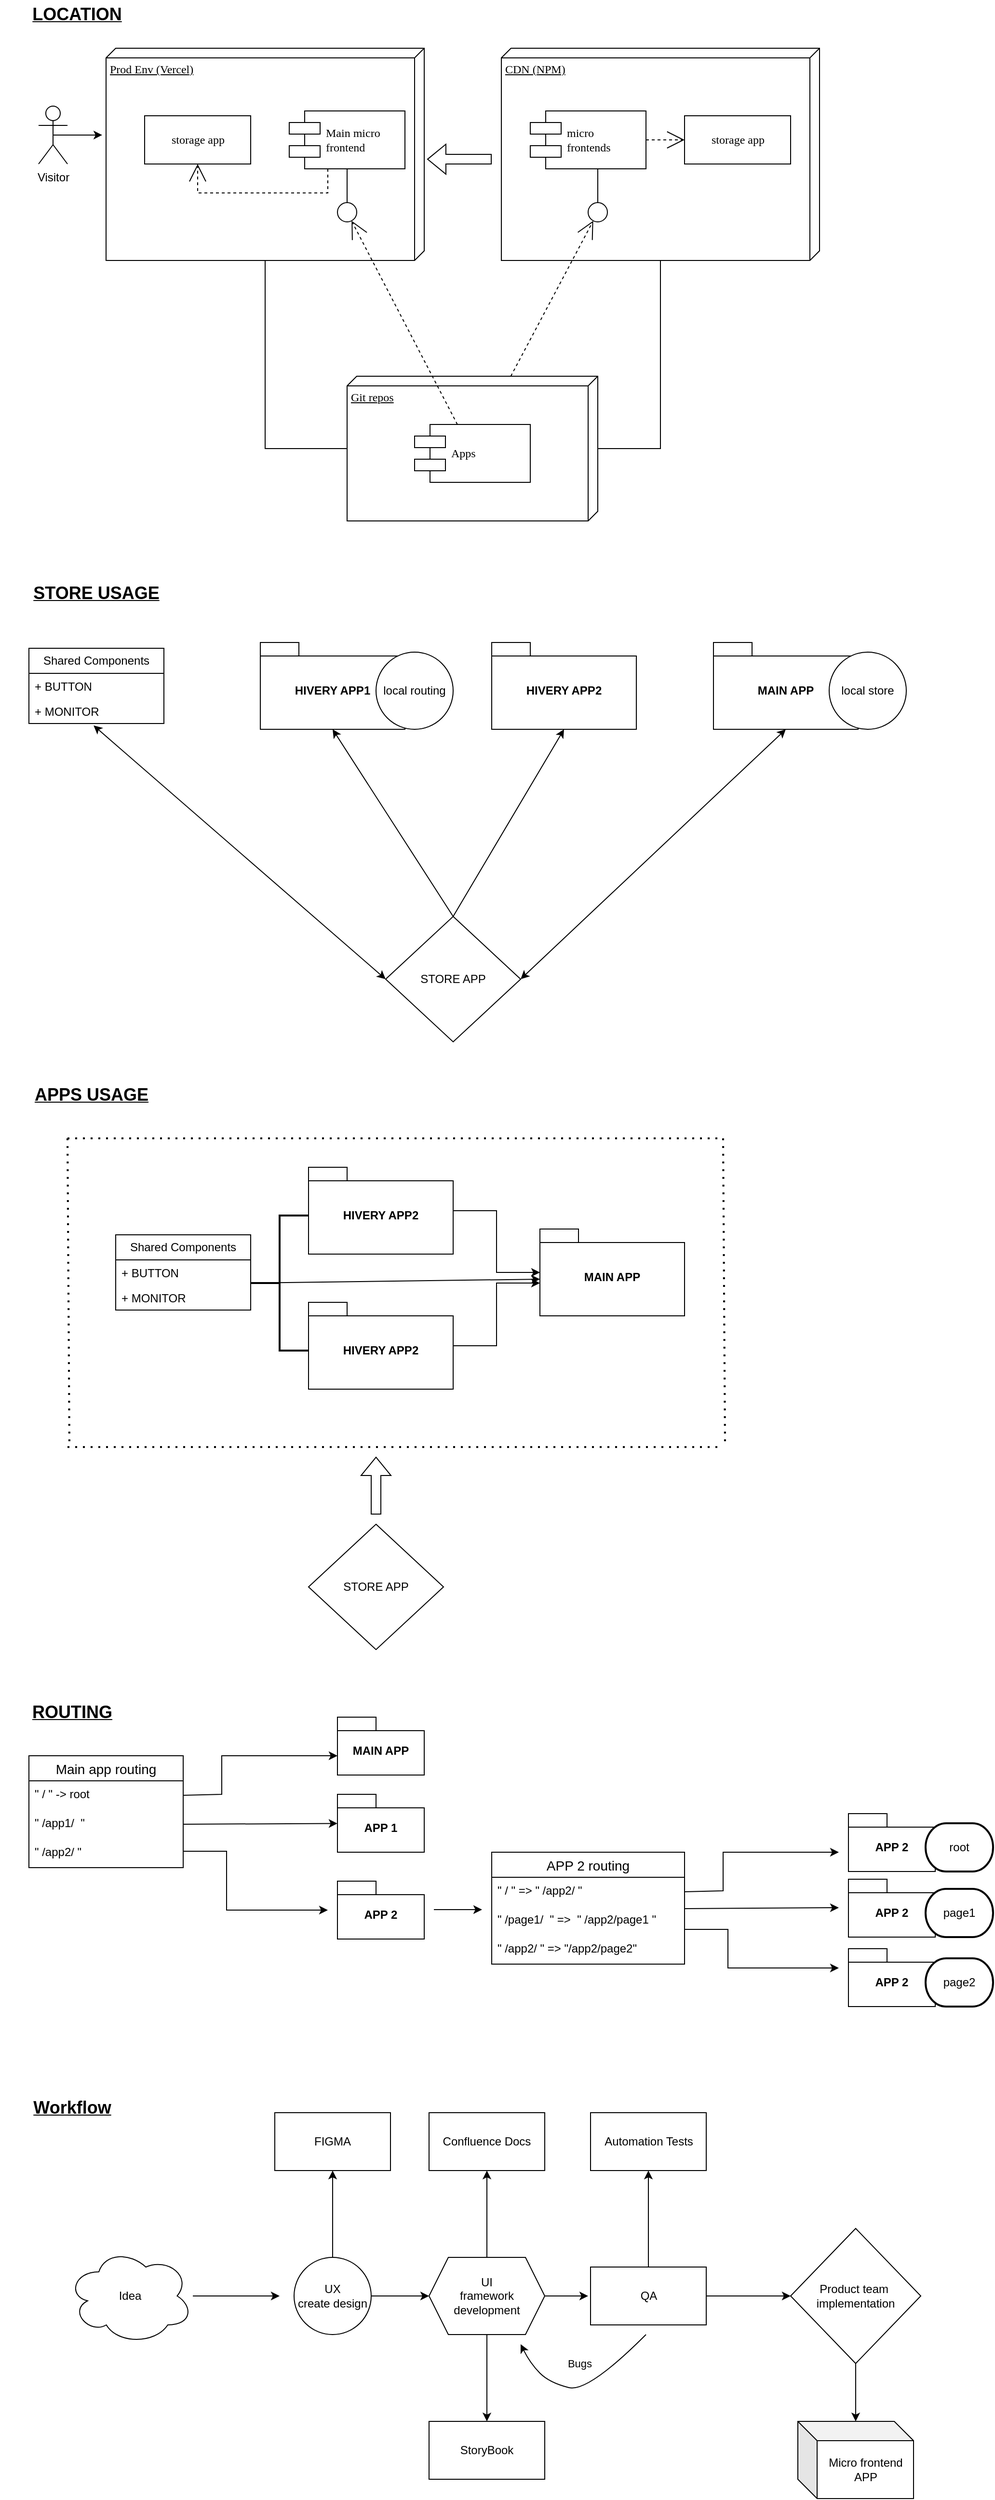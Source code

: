 <mxfile version="22.1.5" type="github">
  <diagram name="Page-1" id="5f0bae14-7c28-e335-631c-24af17079c00">
    <mxGraphModel dx="1892" dy="827" grid="1" gridSize="10" guides="1" tooltips="1" connect="1" arrows="1" fold="1" page="1" pageScale="1" pageWidth="1100" pageHeight="850" background="none" math="0" shadow="0">
      <root>
        <mxCell id="0" />
        <mxCell id="1" parent="0" />
        <mxCell id="39150e848f15840c-1" value="Prod Env (Vercel)" style="verticalAlign=top;align=left;spacingTop=8;spacingLeft=2;spacingRight=12;shape=cube;size=10;direction=south;fontStyle=4;html=1;rounded=0;shadow=0;comic=0;labelBackgroundColor=none;strokeWidth=1;fontFamily=Verdana;fontSize=12" parent="1" vertex="1">
          <mxGeometry x="120" y="70" width="330" height="220" as="geometry" />
        </mxCell>
        <mxCell id="39150e848f15840c-2" value="CDN (NPM)" style="verticalAlign=top;align=left;spacingTop=8;spacingLeft=2;spacingRight=12;shape=cube;size=10;direction=south;fontStyle=4;html=1;rounded=0;shadow=0;comic=0;labelBackgroundColor=none;strokeWidth=1;fontFamily=Verdana;fontSize=12" parent="1" vertex="1">
          <mxGeometry x="530" y="70" width="330" height="220" as="geometry" />
        </mxCell>
        <mxCell id="39150e848f15840c-3" value="Git repos" style="verticalAlign=top;align=left;spacingTop=8;spacingLeft=2;spacingRight=12;shape=cube;size=10;direction=south;fontStyle=4;html=1;rounded=0;shadow=0;comic=0;labelBackgroundColor=none;strokeWidth=1;fontFamily=Verdana;fontSize=12" parent="1" vertex="1">
          <mxGeometry x="370" y="410" width="260" height="150" as="geometry" />
        </mxCell>
        <mxCell id="39150e848f15840c-4" value="storage app" style="html=1;rounded=0;shadow=0;comic=0;labelBackgroundColor=none;strokeWidth=1;fontFamily=Verdana;fontSize=12;align=center;" parent="1" vertex="1">
          <mxGeometry x="160" y="140" width="110" height="50" as="geometry" />
        </mxCell>
        <mxCell id="39150e848f15840c-5" value="Main micro &lt;br&gt;frontend" style="shape=component;align=left;spacingLeft=36;rounded=0;shadow=0;comic=0;labelBackgroundColor=none;strokeWidth=1;fontFamily=Verdana;fontSize=12;html=1;" parent="1" vertex="1">
          <mxGeometry x="310" y="135" width="120" height="60" as="geometry" />
        </mxCell>
        <mxCell id="39150e848f15840c-6" value="" style="ellipse;whiteSpace=wrap;html=1;rounded=0;shadow=0;comic=0;labelBackgroundColor=none;strokeWidth=1;fontFamily=Verdana;fontSize=12;align=center;" parent="1" vertex="1">
          <mxGeometry x="360" y="230" width="20" height="20" as="geometry" />
        </mxCell>
        <mxCell id="39150e848f15840c-7" value="micro &lt;br&gt;frontends" style="shape=component;align=left;spacingLeft=36;rounded=0;shadow=0;comic=0;labelBackgroundColor=none;strokeWidth=1;fontFamily=Verdana;fontSize=12;html=1;" parent="1" vertex="1">
          <mxGeometry x="560" y="135" width="120" height="60" as="geometry" />
        </mxCell>
        <mxCell id="39150e848f15840c-8" value="storage app" style="html=1;rounded=0;shadow=0;comic=0;labelBackgroundColor=none;strokeWidth=1;fontFamily=Verdana;fontSize=12;align=center;" parent="1" vertex="1">
          <mxGeometry x="720" y="140" width="110" height="50" as="geometry" />
        </mxCell>
        <mxCell id="39150e848f15840c-9" value="" style="ellipse;whiteSpace=wrap;html=1;rounded=0;shadow=0;comic=0;labelBackgroundColor=none;strokeWidth=1;fontFamily=Verdana;fontSize=12;align=center;" parent="1" vertex="1">
          <mxGeometry x="620" y="230" width="20" height="20" as="geometry" />
        </mxCell>
        <mxCell id="39150e848f15840c-10" value="Apps" style="shape=component;align=left;spacingLeft=36;rounded=0;shadow=0;comic=0;labelBackgroundColor=none;strokeWidth=1;fontFamily=Verdana;fontSize=12;html=1;" parent="1" vertex="1">
          <mxGeometry x="440" y="460" width="120" height="60" as="geometry" />
        </mxCell>
        <mxCell id="39150e848f15840c-11" style="edgeStyle=none;rounded=0;html=1;dashed=1;labelBackgroundColor=none;startArrow=none;startFill=0;startSize=8;endArrow=open;endFill=0;endSize=16;fontFamily=Verdana;fontSize=12;" parent="1" source="39150e848f15840c-10" target="39150e848f15840c-6" edge="1">
          <mxGeometry relative="1" as="geometry" />
        </mxCell>
        <mxCell id="39150e848f15840c-12" style="edgeStyle=none;rounded=0;html=1;dashed=1;labelBackgroundColor=none;startArrow=none;startFill=0;startSize=8;endArrow=open;endFill=0;endSize=16;fontFamily=Verdana;fontSize=12;" parent="1" source="39150e848f15840c-3" target="39150e848f15840c-9" edge="1">
          <mxGeometry relative="1" as="geometry" />
        </mxCell>
        <mxCell id="39150e848f15840c-13" style="edgeStyle=elbowEdgeStyle;rounded=0;html=1;labelBackgroundColor=none;startArrow=none;startFill=0;startSize=8;endArrow=none;endFill=0;endSize=16;fontFamily=Verdana;fontSize=12;" parent="1" source="39150e848f15840c-9" target="39150e848f15840c-7" edge="1">
          <mxGeometry relative="1" as="geometry" />
        </mxCell>
        <mxCell id="39150e848f15840c-14" style="edgeStyle=elbowEdgeStyle;rounded=0;html=1;labelBackgroundColor=none;startArrow=none;startFill=0;startSize=8;endArrow=none;endFill=0;endSize=16;fontFamily=Verdana;fontSize=12;" parent="1" source="39150e848f15840c-6" target="39150e848f15840c-5" edge="1">
          <mxGeometry relative="1" as="geometry" />
        </mxCell>
        <mxCell id="39150e848f15840c-15" style="edgeStyle=orthogonalEdgeStyle;rounded=0;html=1;labelBackgroundColor=none;startArrow=none;startFill=0;startSize=8;endArrow=open;endFill=0;endSize=16;fontFamily=Verdana;fontSize=12;dashed=1;" parent="1" source="39150e848f15840c-5" target="39150e848f15840c-4" edge="1">
          <mxGeometry relative="1" as="geometry">
            <Array as="points">
              <mxPoint x="350" y="220" />
              <mxPoint x="215" y="220" />
            </Array>
          </mxGeometry>
        </mxCell>
        <mxCell id="39150e848f15840c-16" style="edgeStyle=orthogonalEdgeStyle;rounded=0;html=1;dashed=1;labelBackgroundColor=none;startArrow=none;startFill=0;startSize=8;endArrow=open;endFill=0;endSize=16;fontFamily=Verdana;fontSize=12;" parent="1" source="39150e848f15840c-7" target="39150e848f15840c-8" edge="1">
          <mxGeometry relative="1" as="geometry" />
        </mxCell>
        <mxCell id="39150e848f15840c-17" style="edgeStyle=orthogonalEdgeStyle;rounded=0;html=1;labelBackgroundColor=none;startArrow=none;startFill=0;startSize=8;endArrow=none;endFill=0;endSize=16;fontFamily=Verdana;fontSize=12;" parent="1" source="39150e848f15840c-3" target="39150e848f15840c-2" edge="1">
          <mxGeometry relative="1" as="geometry">
            <Array as="points">
              <mxPoint x="695" y="485" />
            </Array>
          </mxGeometry>
        </mxCell>
        <mxCell id="39150e848f15840c-18" style="edgeStyle=orthogonalEdgeStyle;rounded=0;html=1;labelBackgroundColor=none;startArrow=none;startFill=0;startSize=8;endArrow=none;endFill=0;endSize=16;fontFamily=Verdana;fontSize=12;" parent="1" source="39150e848f15840c-3" target="39150e848f15840c-1" edge="1">
          <mxGeometry relative="1" as="geometry">
            <Array as="points">
              <mxPoint x="285" y="485" />
            </Array>
          </mxGeometry>
        </mxCell>
        <mxCell id="AA2tPxdcG38DRuvgOg7m-2" value="&lt;b&gt;&lt;u&gt;&lt;font style=&quot;font-size: 18px;&quot;&gt;LOCATION&lt;/font&gt;&lt;/u&gt;&lt;/b&gt;" style="text;html=1;strokeColor=none;fillColor=none;align=center;verticalAlign=middle;whiteSpace=wrap;rounded=0;" parent="1" vertex="1">
          <mxGeometry x="60" y="20" width="60" height="30" as="geometry" />
        </mxCell>
        <mxCell id="AA2tPxdcG38DRuvgOg7m-3" value="&lt;b&gt;&lt;u&gt;&lt;font style=&quot;font-size: 18px;&quot;&gt;STORE USAGE&lt;/font&gt;&lt;/u&gt;&lt;/b&gt;" style="text;html=1;strokeColor=none;fillColor=none;align=center;verticalAlign=middle;whiteSpace=wrap;rounded=0;" parent="1" vertex="1">
          <mxGeometry x="35" y="620" width="150" height="30" as="geometry" />
        </mxCell>
        <mxCell id="AA2tPxdcG38DRuvgOg7m-4" value="Shared Components" style="swimlane;fontStyle=0;childLayout=stackLayout;horizontal=1;startSize=26;fillColor=none;horizontalStack=0;resizeParent=1;resizeParentMax=0;resizeLast=0;collapsible=1;marginBottom=0;whiteSpace=wrap;html=1;" parent="1" vertex="1">
          <mxGeometry x="40" y="692" width="140" height="78" as="geometry">
            <mxRectangle x="40" y="692" width="150" height="30" as="alternateBounds" />
          </mxGeometry>
        </mxCell>
        <mxCell id="AA2tPxdcG38DRuvgOg7m-5" value="+ BUTTON" style="text;strokeColor=none;fillColor=none;align=left;verticalAlign=top;spacingLeft=4;spacingRight=4;overflow=hidden;rotatable=0;points=[[0,0.5],[1,0.5]];portConstraint=eastwest;whiteSpace=wrap;html=1;" parent="AA2tPxdcG38DRuvgOg7m-4" vertex="1">
          <mxGeometry y="26" width="140" height="26" as="geometry" />
        </mxCell>
        <mxCell id="AA2tPxdcG38DRuvgOg7m-6" value="+ MONITOR" style="text;strokeColor=none;fillColor=none;align=left;verticalAlign=top;spacingLeft=4;spacingRight=4;overflow=hidden;rotatable=0;points=[[0,0.5],[1,0.5]];portConstraint=eastwest;whiteSpace=wrap;html=1;" parent="AA2tPxdcG38DRuvgOg7m-4" vertex="1">
          <mxGeometry y="52" width="140" height="26" as="geometry" />
        </mxCell>
        <mxCell id="AA2tPxdcG38DRuvgOg7m-8" value="MAIN APP" style="shape=folder;fontStyle=1;spacingTop=10;tabWidth=40;tabHeight=14;tabPosition=left;html=1;whiteSpace=wrap;" parent="1" vertex="1">
          <mxGeometry x="750" y="686" width="150" height="90" as="geometry" />
        </mxCell>
        <mxCell id="AA2tPxdcG38DRuvgOg7m-10" value="STORE APP" style="shape=rhombus;perimeter=rhombusPerimeter;whiteSpace=wrap;html=1;align=center;" parent="1" vertex="1">
          <mxGeometry x="410" y="970" width="140" height="130" as="geometry" />
        </mxCell>
        <mxCell id="AA2tPxdcG38DRuvgOg7m-11" value="" style="endArrow=classic;startArrow=classic;html=1;rounded=0;entryX=0.5;entryY=1;entryDx=0;entryDy=0;entryPerimeter=0;exitX=1;exitY=0.5;exitDx=0;exitDy=0;" parent="1" source="AA2tPxdcG38DRuvgOg7m-10" target="AA2tPxdcG38DRuvgOg7m-8" edge="1">
          <mxGeometry width="50" height="50" relative="1" as="geometry">
            <mxPoint x="450" y="900" as="sourcePoint" />
            <mxPoint x="500" y="850" as="targetPoint" />
          </mxGeometry>
        </mxCell>
        <mxCell id="AA2tPxdcG38DRuvgOg7m-13" value="" style="endArrow=classic;startArrow=classic;html=1;rounded=0;exitX=0;exitY=0.5;exitDx=0;exitDy=0;entryX=0.479;entryY=1.077;entryDx=0;entryDy=0;entryPerimeter=0;" parent="1" source="AA2tPxdcG38DRuvgOg7m-10" target="AA2tPxdcG38DRuvgOg7m-6" edge="1">
          <mxGeometry width="50" height="50" relative="1" as="geometry">
            <mxPoint x="450" y="900" as="sourcePoint" />
            <mxPoint x="500" y="850" as="targetPoint" />
          </mxGeometry>
        </mxCell>
        <mxCell id="AA2tPxdcG38DRuvgOg7m-14" value="HIVERY APP1" style="shape=folder;fontStyle=1;spacingTop=10;tabWidth=40;tabHeight=14;tabPosition=left;html=1;whiteSpace=wrap;" parent="1" vertex="1">
          <mxGeometry x="280" y="686" width="150" height="90" as="geometry" />
        </mxCell>
        <mxCell id="AA2tPxdcG38DRuvgOg7m-15" value="HIVERY APP2" style="shape=folder;fontStyle=1;spacingTop=10;tabWidth=40;tabHeight=14;tabPosition=left;html=1;whiteSpace=wrap;" parent="1" vertex="1">
          <mxGeometry x="520" y="686" width="150" height="90" as="geometry" />
        </mxCell>
        <mxCell id="AA2tPxdcG38DRuvgOg7m-16" value="" style="endArrow=classic;html=1;rounded=0;exitX=0.5;exitY=0;exitDx=0;exitDy=0;entryX=0.5;entryY=1;entryDx=0;entryDy=0;entryPerimeter=0;" parent="1" source="AA2tPxdcG38DRuvgOg7m-10" target="AA2tPxdcG38DRuvgOg7m-14" edge="1">
          <mxGeometry width="50" height="50" relative="1" as="geometry">
            <mxPoint x="450" y="950" as="sourcePoint" />
            <mxPoint x="500" y="900" as="targetPoint" />
          </mxGeometry>
        </mxCell>
        <mxCell id="AA2tPxdcG38DRuvgOg7m-17" value="" style="endArrow=classic;html=1;rounded=0;exitX=0.5;exitY=0;exitDx=0;exitDy=0;entryX=0.5;entryY=1;entryDx=0;entryDy=0;entryPerimeter=0;" parent="1" source="AA2tPxdcG38DRuvgOg7m-10" target="AA2tPxdcG38DRuvgOg7m-15" edge="1">
          <mxGeometry width="50" height="50" relative="1" as="geometry">
            <mxPoint x="490" y="980" as="sourcePoint" />
            <mxPoint x="355" y="780" as="targetPoint" />
          </mxGeometry>
        </mxCell>
        <mxCell id="AA2tPxdcG38DRuvgOg7m-18" value="&lt;font size=&quot;4&quot;&gt;&lt;b&gt;&lt;u&gt;APPS USAGE&lt;/u&gt;&lt;/b&gt;&lt;/font&gt;" style="text;html=1;strokeColor=none;fillColor=none;align=center;verticalAlign=middle;whiteSpace=wrap;rounded=0;" parent="1" vertex="1">
          <mxGeometry x="30" y="1140" width="150" height="30" as="geometry" />
        </mxCell>
        <mxCell id="AA2tPxdcG38DRuvgOg7m-19" value="local store" style="ellipse;whiteSpace=wrap;html=1;aspect=fixed;" parent="1" vertex="1">
          <mxGeometry x="870" y="696" width="80" height="80" as="geometry" />
        </mxCell>
        <mxCell id="AA2tPxdcG38DRuvgOg7m-20" value="local routing" style="ellipse;whiteSpace=wrap;html=1;aspect=fixed;" parent="1" vertex="1">
          <mxGeometry x="400" y="696" width="80" height="80" as="geometry" />
        </mxCell>
        <mxCell id="AA2tPxdcG38DRuvgOg7m-21" value="Visitor" style="shape=umlActor;verticalLabelPosition=bottom;verticalAlign=top;html=1;outlineConnect=0;" parent="1" vertex="1">
          <mxGeometry x="50" y="130" width="30" height="60" as="geometry" />
        </mxCell>
        <mxCell id="AA2tPxdcG38DRuvgOg7m-24" style="edgeStyle=orthogonalEdgeStyle;rounded=0;orthogonalLoop=1;jettySize=auto;html=1;exitX=0.5;exitY=0.5;exitDx=0;exitDy=0;exitPerimeter=0;entryX=0.409;entryY=1.012;entryDx=0;entryDy=0;entryPerimeter=0;" parent="1" source="AA2tPxdcG38DRuvgOg7m-21" target="39150e848f15840c-1" edge="1">
          <mxGeometry relative="1" as="geometry" />
        </mxCell>
        <mxCell id="AA2tPxdcG38DRuvgOg7m-27" value="" style="shape=flexArrow;endArrow=classic;html=1;rounded=0;entryX=0.523;entryY=-0.009;entryDx=0;entryDy=0;entryPerimeter=0;" parent="1" target="39150e848f15840c-1" edge="1">
          <mxGeometry width="50" height="50" relative="1" as="geometry">
            <mxPoint x="520" y="185" as="sourcePoint" />
            <mxPoint x="500" y="190" as="targetPoint" />
          </mxGeometry>
        </mxCell>
        <mxCell id="AA2tPxdcG38DRuvgOg7m-45" value="" style="edgeStyle=orthogonalEdgeStyle;rounded=0;orthogonalLoop=1;jettySize=auto;html=1;" parent="1" source="AA2tPxdcG38DRuvgOg7m-28" target="AA2tPxdcG38DRuvgOg7m-35" edge="1">
          <mxGeometry relative="1" as="geometry" />
        </mxCell>
        <mxCell id="AA2tPxdcG38DRuvgOg7m-28" value="HIVERY APP2" style="shape=folder;fontStyle=1;spacingTop=10;tabWidth=40;tabHeight=14;tabPosition=left;html=1;whiteSpace=wrap;" parent="1" vertex="1">
          <mxGeometry x="330" y="1230" width="150" height="90" as="geometry" />
        </mxCell>
        <mxCell id="AA2tPxdcG38DRuvgOg7m-29" value="Shared Components" style="swimlane;fontStyle=0;childLayout=stackLayout;horizontal=1;startSize=26;fillColor=none;horizontalStack=0;resizeParent=1;resizeParentMax=0;resizeLast=0;collapsible=1;marginBottom=0;whiteSpace=wrap;html=1;" parent="1" vertex="1">
          <mxGeometry x="130" y="1300" width="140" height="78" as="geometry">
            <mxRectangle x="40" y="692" width="150" height="30" as="alternateBounds" />
          </mxGeometry>
        </mxCell>
        <mxCell id="AA2tPxdcG38DRuvgOg7m-30" value="+ BUTTON" style="text;strokeColor=none;fillColor=none;align=left;verticalAlign=top;spacingLeft=4;spacingRight=4;overflow=hidden;rotatable=0;points=[[0,0.5],[1,0.5]];portConstraint=eastwest;whiteSpace=wrap;html=1;" parent="AA2tPxdcG38DRuvgOg7m-29" vertex="1">
          <mxGeometry y="26" width="140" height="26" as="geometry" />
        </mxCell>
        <mxCell id="AA2tPxdcG38DRuvgOg7m-31" value="+ MONITOR" style="text;strokeColor=none;fillColor=none;align=left;verticalAlign=top;spacingLeft=4;spacingRight=4;overflow=hidden;rotatable=0;points=[[0,0.5],[1,0.5]];portConstraint=eastwest;whiteSpace=wrap;html=1;" parent="AA2tPxdcG38DRuvgOg7m-29" vertex="1">
          <mxGeometry y="52" width="140" height="26" as="geometry" />
        </mxCell>
        <mxCell id="AA2tPxdcG38DRuvgOg7m-46" value="" style="edgeStyle=orthogonalEdgeStyle;rounded=0;orthogonalLoop=1;jettySize=auto;html=1;" parent="1" source="AA2tPxdcG38DRuvgOg7m-32" target="AA2tPxdcG38DRuvgOg7m-35" edge="1">
          <mxGeometry relative="1" as="geometry">
            <Array as="points">
              <mxPoint x="525" y="1415" />
              <mxPoint x="525" y="1350" />
            </Array>
          </mxGeometry>
        </mxCell>
        <mxCell id="AA2tPxdcG38DRuvgOg7m-32" value="HIVERY APP2" style="shape=folder;fontStyle=1;spacingTop=10;tabWidth=40;tabHeight=14;tabPosition=left;html=1;whiteSpace=wrap;" parent="1" vertex="1">
          <mxGeometry x="330" y="1370" width="150" height="90" as="geometry" />
        </mxCell>
        <mxCell id="AA2tPxdcG38DRuvgOg7m-33" value="STORE APP" style="shape=rhombus;perimeter=rhombusPerimeter;whiteSpace=wrap;html=1;align=center;" parent="1" vertex="1">
          <mxGeometry x="330" y="1600" width="140" height="130" as="geometry" />
        </mxCell>
        <mxCell id="AA2tPxdcG38DRuvgOg7m-35" value="MAIN APP" style="shape=folder;fontStyle=1;spacingTop=10;tabWidth=40;tabHeight=14;tabPosition=left;html=1;whiteSpace=wrap;" parent="1" vertex="1">
          <mxGeometry x="570" y="1294" width="150" height="90" as="geometry" />
        </mxCell>
        <mxCell id="AA2tPxdcG38DRuvgOg7m-41" value="" style="strokeWidth=2;html=1;shape=mxgraph.flowchart.annotation_2;align=left;labelPosition=right;pointerEvents=1;" parent="1" vertex="1">
          <mxGeometry x="270" y="1280" width="60" height="140" as="geometry" />
        </mxCell>
        <mxCell id="AA2tPxdcG38DRuvgOg7m-51" value="" style="endArrow=none;dashed=1;html=1;dashPattern=1 3;strokeWidth=2;rounded=0;" parent="1" edge="1">
          <mxGeometry width="50" height="50" relative="1" as="geometry">
            <mxPoint x="80" y="1200" as="sourcePoint" />
            <mxPoint x="757" y="1200" as="targetPoint" />
          </mxGeometry>
        </mxCell>
        <mxCell id="AA2tPxdcG38DRuvgOg7m-52" value="" style="endArrow=none;dashed=1;html=1;dashPattern=1 3;strokeWidth=2;rounded=0;" parent="1" edge="1">
          <mxGeometry width="50" height="50" relative="1" as="geometry">
            <mxPoint x="760" y="1200" as="sourcePoint" />
            <mxPoint x="762" y="1519" as="targetPoint" />
          </mxGeometry>
        </mxCell>
        <mxCell id="AA2tPxdcG38DRuvgOg7m-53" value="" style="endArrow=none;dashed=1;html=1;dashPattern=1 3;strokeWidth=2;rounded=0;" parent="1" edge="1">
          <mxGeometry width="50" height="50" relative="1" as="geometry">
            <mxPoint x="80" y="1200" as="sourcePoint" />
            <mxPoint x="82" y="1519" as="targetPoint" />
          </mxGeometry>
        </mxCell>
        <mxCell id="AA2tPxdcG38DRuvgOg7m-54" value="" style="endArrow=none;dashed=1;html=1;dashPattern=1 3;strokeWidth=2;rounded=0;" parent="1" edge="1">
          <mxGeometry width="50" height="50" relative="1" as="geometry">
            <mxPoint x="80" y="1520" as="sourcePoint" />
            <mxPoint x="757" y="1520" as="targetPoint" />
          </mxGeometry>
        </mxCell>
        <mxCell id="AA2tPxdcG38DRuvgOg7m-55" value="" style="shape=flexArrow;endArrow=classic;html=1;rounded=0;" parent="1" edge="1">
          <mxGeometry width="50" height="50" relative="1" as="geometry">
            <mxPoint x="400" y="1590" as="sourcePoint" />
            <mxPoint x="400" y="1530" as="targetPoint" />
          </mxGeometry>
        </mxCell>
        <mxCell id="AA2tPxdcG38DRuvgOg7m-56" value="" style="endArrow=classic;html=1;rounded=0;exitX=0;exitY=0.5;exitDx=0;exitDy=0;exitPerimeter=0;entryX=0;entryY=0;entryDx=0;entryDy=52;entryPerimeter=0;" parent="1" source="AA2tPxdcG38DRuvgOg7m-41" target="AA2tPxdcG38DRuvgOg7m-35" edge="1">
          <mxGeometry width="50" height="50" relative="1" as="geometry">
            <mxPoint x="400" y="1290" as="sourcePoint" />
            <mxPoint x="450" y="1240" as="targetPoint" />
          </mxGeometry>
        </mxCell>
        <mxCell id="AA2tPxdcG38DRuvgOg7m-58" value="&lt;font size=&quot;4&quot;&gt;&lt;b&gt;&lt;u&gt;ROUTING&lt;/u&gt;&lt;/b&gt;&lt;/font&gt;" style="text;html=1;strokeColor=none;fillColor=none;align=center;verticalAlign=middle;whiteSpace=wrap;rounded=0;" parent="1" vertex="1">
          <mxGeometry x="10" y="1780" width="150" height="30" as="geometry" />
        </mxCell>
        <mxCell id="AA2tPxdcG38DRuvgOg7m-61" value="Main app routing" style="swimlane;fontStyle=0;childLayout=stackLayout;horizontal=1;startSize=26;horizontalStack=0;resizeParent=1;resizeParentMax=0;resizeLast=0;collapsible=1;marginBottom=0;align=center;fontSize=14;" parent="1" vertex="1">
          <mxGeometry x="40" y="1840" width="160" height="116" as="geometry">
            <mxRectangle x="40" y="1840" width="140" height="30" as="alternateBounds" />
          </mxGeometry>
        </mxCell>
        <mxCell id="AA2tPxdcG38DRuvgOg7m-62" value="&quot; / &quot; -&amp;gt; root" style="text;strokeColor=none;fillColor=none;spacingLeft=4;spacingRight=4;overflow=hidden;rotatable=0;points=[[0,0.5],[1,0.5]];portConstraint=eastwest;fontSize=12;whiteSpace=wrap;html=1;" parent="AA2tPxdcG38DRuvgOg7m-61" vertex="1">
          <mxGeometry y="26" width="160" height="30" as="geometry" />
        </mxCell>
        <mxCell id="AA2tPxdcG38DRuvgOg7m-63" value="&quot; /app1/ &amp;nbsp;&quot;" style="text;strokeColor=none;fillColor=none;spacingLeft=4;spacingRight=4;overflow=hidden;rotatable=0;points=[[0,0.5],[1,0.5]];portConstraint=eastwest;fontSize=12;whiteSpace=wrap;html=1;" parent="AA2tPxdcG38DRuvgOg7m-61" vertex="1">
          <mxGeometry y="56" width="160" height="30" as="geometry" />
        </mxCell>
        <mxCell id="AA2tPxdcG38DRuvgOg7m-64" value="&quot; /app2/ &quot;" style="text;strokeColor=none;fillColor=none;spacingLeft=4;spacingRight=4;overflow=hidden;rotatable=0;points=[[0,0.5],[1,0.5]];portConstraint=eastwest;fontSize=12;whiteSpace=wrap;html=1;" parent="AA2tPxdcG38DRuvgOg7m-61" vertex="1">
          <mxGeometry y="86" width="160" height="30" as="geometry" />
        </mxCell>
        <mxCell id="AA2tPxdcG38DRuvgOg7m-66" value="" style="endArrow=classic;html=1;rounded=0;exitX=1;exitY=0.5;exitDx=0;exitDy=0;" parent="1" source="AA2tPxdcG38DRuvgOg7m-62" edge="1">
          <mxGeometry width="50" height="50" relative="1" as="geometry">
            <mxPoint x="410" y="1920" as="sourcePoint" />
            <mxPoint x="360" y="1840" as="targetPoint" />
            <Array as="points">
              <mxPoint x="240" y="1880" />
              <mxPoint x="240" y="1840" />
            </Array>
          </mxGeometry>
        </mxCell>
        <mxCell id="AA2tPxdcG38DRuvgOg7m-67" value="MAIN APP" style="shape=folder;fontStyle=1;spacingTop=10;tabWidth=40;tabHeight=14;tabPosition=left;html=1;whiteSpace=wrap;" parent="1" vertex="1">
          <mxGeometry x="360" y="1800" width="90" height="60" as="geometry" />
        </mxCell>
        <mxCell id="AA2tPxdcG38DRuvgOg7m-68" value="APP 1" style="shape=folder;fontStyle=1;spacingTop=10;tabWidth=40;tabHeight=14;tabPosition=left;html=1;whiteSpace=wrap;" parent="1" vertex="1">
          <mxGeometry x="360" y="1880" width="90" height="60" as="geometry" />
        </mxCell>
        <mxCell id="AA2tPxdcG38DRuvgOg7m-69" value="APP 2" style="shape=folder;fontStyle=1;spacingTop=10;tabWidth=40;tabHeight=14;tabPosition=left;html=1;whiteSpace=wrap;" parent="1" vertex="1">
          <mxGeometry x="360" y="1970" width="90" height="60" as="geometry" />
        </mxCell>
        <mxCell id="AA2tPxdcG38DRuvgOg7m-71" value="" style="endArrow=classic;html=1;rounded=0;exitX=1;exitY=0.5;exitDx=0;exitDy=0;" parent="1" source="AA2tPxdcG38DRuvgOg7m-63" target="AA2tPxdcG38DRuvgOg7m-68" edge="1">
          <mxGeometry width="50" height="50" relative="1" as="geometry">
            <mxPoint x="410" y="1910" as="sourcePoint" />
            <mxPoint x="460" y="1860" as="targetPoint" />
          </mxGeometry>
        </mxCell>
        <mxCell id="AA2tPxdcG38DRuvgOg7m-72" value="" style="endArrow=classic;html=1;rounded=0;" parent="1" edge="1">
          <mxGeometry width="50" height="50" relative="1" as="geometry">
            <mxPoint x="200" y="1939" as="sourcePoint" />
            <mxPoint x="350" y="2000" as="targetPoint" />
            <Array as="points">
              <mxPoint x="245" y="1939" />
              <mxPoint x="245" y="2000" />
            </Array>
          </mxGeometry>
        </mxCell>
        <mxCell id="AA2tPxdcG38DRuvgOg7m-73" value="" style="endArrow=classic;html=1;rounded=0;" parent="1" edge="1">
          <mxGeometry width="50" height="50" relative="1" as="geometry">
            <mxPoint x="460" y="1999.5" as="sourcePoint" />
            <mxPoint x="510" y="1999.5" as="targetPoint" />
          </mxGeometry>
        </mxCell>
        <mxCell id="AA2tPxdcG38DRuvgOg7m-74" value="APP 2 routing" style="swimlane;fontStyle=0;childLayout=stackLayout;horizontal=1;startSize=26;horizontalStack=0;resizeParent=1;resizeParentMax=0;resizeLast=0;collapsible=1;marginBottom=0;align=center;fontSize=14;" parent="1" vertex="1">
          <mxGeometry x="520" y="1940" width="200" height="116" as="geometry">
            <mxRectangle x="40" y="1840" width="140" height="30" as="alternateBounds" />
          </mxGeometry>
        </mxCell>
        <mxCell id="AA2tPxdcG38DRuvgOg7m-75" value="&quot; / &quot; =&amp;gt; &quot; /app2/ &quot;" style="text;strokeColor=none;fillColor=none;spacingLeft=4;spacingRight=4;overflow=hidden;rotatable=0;points=[[0,0.5],[1,0.5]];portConstraint=eastwest;fontSize=12;whiteSpace=wrap;html=1;" parent="AA2tPxdcG38DRuvgOg7m-74" vertex="1">
          <mxGeometry y="26" width="200" height="30" as="geometry" />
        </mxCell>
        <mxCell id="AA2tPxdcG38DRuvgOg7m-76" value="&quot; /page1/ &amp;nbsp;&quot; =&amp;gt; &amp;nbsp;&quot; /app2/page1 &quot;" style="text;strokeColor=none;fillColor=none;spacingLeft=4;spacingRight=4;overflow=hidden;rotatable=0;points=[[0,0.5],[1,0.5]];portConstraint=eastwest;fontSize=12;whiteSpace=wrap;html=1;" parent="AA2tPxdcG38DRuvgOg7m-74" vertex="1">
          <mxGeometry y="56" width="200" height="30" as="geometry" />
        </mxCell>
        <mxCell id="AA2tPxdcG38DRuvgOg7m-77" value="&quot; /app2/ &quot; =&amp;gt; &quot;/app2/page2&quot;" style="text;strokeColor=none;fillColor=none;spacingLeft=4;spacingRight=4;overflow=hidden;rotatable=0;points=[[0,0.5],[1,0.5]];portConstraint=eastwest;fontSize=12;whiteSpace=wrap;html=1;" parent="AA2tPxdcG38DRuvgOg7m-74" vertex="1">
          <mxGeometry y="86" width="200" height="30" as="geometry" />
        </mxCell>
        <mxCell id="AA2tPxdcG38DRuvgOg7m-78" value="" style="endArrow=classic;html=1;rounded=0;exitX=1;exitY=0.5;exitDx=0;exitDy=0;" parent="1" edge="1">
          <mxGeometry width="50" height="50" relative="1" as="geometry">
            <mxPoint x="720" y="1981" as="sourcePoint" />
            <mxPoint x="880" y="1940" as="targetPoint" />
            <Array as="points">
              <mxPoint x="760" y="1980" />
              <mxPoint x="760" y="1940" />
            </Array>
          </mxGeometry>
        </mxCell>
        <mxCell id="AA2tPxdcG38DRuvgOg7m-79" value="" style="endArrow=classic;html=1;rounded=0;exitX=1;exitY=0.5;exitDx=0;exitDy=0;" parent="1" edge="1">
          <mxGeometry width="50" height="50" relative="1" as="geometry">
            <mxPoint x="720" y="1998.5" as="sourcePoint" />
            <mxPoint x="880" y="1997.5" as="targetPoint" />
          </mxGeometry>
        </mxCell>
        <mxCell id="AA2tPxdcG38DRuvgOg7m-80" value="" style="endArrow=classic;html=1;rounded=0;" parent="1" edge="1">
          <mxGeometry width="50" height="50" relative="1" as="geometry">
            <mxPoint x="720" y="2020" as="sourcePoint" />
            <mxPoint x="880" y="2060" as="targetPoint" />
            <Array as="points">
              <mxPoint x="765" y="2020" />
              <mxPoint x="765" y="2060" />
            </Array>
          </mxGeometry>
        </mxCell>
        <mxCell id="AA2tPxdcG38DRuvgOg7m-81" value="APP 2" style="shape=folder;fontStyle=1;spacingTop=10;tabWidth=40;tabHeight=14;tabPosition=left;html=1;whiteSpace=wrap;" parent="1" vertex="1">
          <mxGeometry x="890" y="1900" width="90" height="60" as="geometry" />
        </mxCell>
        <mxCell id="AA2tPxdcG38DRuvgOg7m-82" value="root" style="strokeWidth=2;html=1;shape=mxgraph.flowchart.terminator;whiteSpace=wrap;" parent="1" vertex="1">
          <mxGeometry x="970" y="1910" width="70" height="50" as="geometry" />
        </mxCell>
        <mxCell id="AA2tPxdcG38DRuvgOg7m-83" value="APP 2" style="shape=folder;fontStyle=1;spacingTop=10;tabWidth=40;tabHeight=14;tabPosition=left;html=1;whiteSpace=wrap;" parent="1" vertex="1">
          <mxGeometry x="890" y="1968" width="90" height="60" as="geometry" />
        </mxCell>
        <mxCell id="AA2tPxdcG38DRuvgOg7m-84" value="page1" style="strokeWidth=2;html=1;shape=mxgraph.flowchart.terminator;whiteSpace=wrap;" parent="1" vertex="1">
          <mxGeometry x="970" y="1978" width="70" height="50" as="geometry" />
        </mxCell>
        <mxCell id="AA2tPxdcG38DRuvgOg7m-85" value="APP 2" style="shape=folder;fontStyle=1;spacingTop=10;tabWidth=40;tabHeight=14;tabPosition=left;html=1;whiteSpace=wrap;" parent="1" vertex="1">
          <mxGeometry x="890" y="2040" width="90" height="60" as="geometry" />
        </mxCell>
        <mxCell id="AA2tPxdcG38DRuvgOg7m-86" value="page2" style="strokeWidth=2;html=1;shape=mxgraph.flowchart.terminator;whiteSpace=wrap;" parent="1" vertex="1">
          <mxGeometry x="970" y="2050" width="70" height="50" as="geometry" />
        </mxCell>
        <mxCell id="Ba8Ve3Ai-n4CX6KowLAy-1" value="&lt;font size=&quot;4&quot;&gt;&lt;b&gt;&lt;u&gt;Workflow&lt;/u&gt;&lt;/b&gt;&lt;/font&gt;" style="text;html=1;strokeColor=none;fillColor=none;align=center;verticalAlign=middle;whiteSpace=wrap;rounded=0;" vertex="1" parent="1">
          <mxGeometry x="10" y="2190" width="150" height="30" as="geometry" />
        </mxCell>
        <mxCell id="Ba8Ve3Ai-n4CX6KowLAy-4" value="" style="edgeStyle=orthogonalEdgeStyle;rounded=0;orthogonalLoop=1;jettySize=auto;html=1;" edge="1" parent="1" source="Ba8Ve3Ai-n4CX6KowLAy-2">
          <mxGeometry relative="1" as="geometry">
            <mxPoint x="300" y="2400" as="targetPoint" />
          </mxGeometry>
        </mxCell>
        <mxCell id="Ba8Ve3Ai-n4CX6KowLAy-2" value="Idea" style="ellipse;shape=cloud;whiteSpace=wrap;html=1;align=center;" vertex="1" parent="1">
          <mxGeometry x="80" y="2350" width="130" height="100" as="geometry" />
        </mxCell>
        <mxCell id="Ba8Ve3Ai-n4CX6KowLAy-6" value="" style="edgeStyle=orthogonalEdgeStyle;rounded=0;orthogonalLoop=1;jettySize=auto;html=1;" edge="1" parent="1" source="Ba8Ve3Ai-n4CX6KowLAy-3" target="Ba8Ve3Ai-n4CX6KowLAy-5">
          <mxGeometry relative="1" as="geometry" />
        </mxCell>
        <mxCell id="Ba8Ve3Ai-n4CX6KowLAy-16" value="" style="edgeStyle=orthogonalEdgeStyle;rounded=0;orthogonalLoop=1;jettySize=auto;html=1;" edge="1" parent="1" source="Ba8Ve3Ai-n4CX6KowLAy-3" target="Ba8Ve3Ai-n4CX6KowLAy-15">
          <mxGeometry relative="1" as="geometry" />
        </mxCell>
        <mxCell id="Ba8Ve3Ai-n4CX6KowLAy-3" value="UX&lt;br&gt;create design" style="ellipse;whiteSpace=wrap;html=1;" vertex="1" parent="1">
          <mxGeometry x="315" y="2360" width="80" height="80" as="geometry" />
        </mxCell>
        <mxCell id="Ba8Ve3Ai-n4CX6KowLAy-8" value="" style="edgeStyle=orthogonalEdgeStyle;rounded=0;orthogonalLoop=1;jettySize=auto;html=1;" edge="1" parent="1" source="Ba8Ve3Ai-n4CX6KowLAy-5">
          <mxGeometry relative="1" as="geometry">
            <mxPoint x="620" y="2400" as="targetPoint" />
          </mxGeometry>
        </mxCell>
        <mxCell id="Ba8Ve3Ai-n4CX6KowLAy-18" value="" style="edgeStyle=orthogonalEdgeStyle;rounded=0;orthogonalLoop=1;jettySize=auto;html=1;" edge="1" parent="1" source="Ba8Ve3Ai-n4CX6KowLAy-5" target="Ba8Ve3Ai-n4CX6KowLAy-17">
          <mxGeometry relative="1" as="geometry" />
        </mxCell>
        <mxCell id="Ba8Ve3Ai-n4CX6KowLAy-20" value="" style="edgeStyle=orthogonalEdgeStyle;rounded=0;orthogonalLoop=1;jettySize=auto;html=1;" edge="1" parent="1" source="Ba8Ve3Ai-n4CX6KowLAy-5" target="Ba8Ve3Ai-n4CX6KowLAy-19">
          <mxGeometry relative="1" as="geometry" />
        </mxCell>
        <mxCell id="Ba8Ve3Ai-n4CX6KowLAy-5" value="UI&lt;br&gt;framework development" style="shape=hexagon;perimeter=hexagonPerimeter2;whiteSpace=wrap;html=1;fixedSize=1;" vertex="1" parent="1">
          <mxGeometry x="455" y="2360" width="120" height="80" as="geometry" />
        </mxCell>
        <mxCell id="Ba8Ve3Ai-n4CX6KowLAy-24" value="" style="edgeStyle=orthogonalEdgeStyle;rounded=0;orthogonalLoop=1;jettySize=auto;html=1;" edge="1" parent="1" source="Ba8Ve3Ai-n4CX6KowLAy-7" target="Ba8Ve3Ai-n4CX6KowLAy-23">
          <mxGeometry relative="1" as="geometry" />
        </mxCell>
        <mxCell id="Ba8Ve3Ai-n4CX6KowLAy-7" value="Product team&amp;nbsp;&lt;br&gt;implementation" style="rhombus;whiteSpace=wrap;html=1;" vertex="1" parent="1">
          <mxGeometry x="830" y="2330" width="135" height="140" as="geometry" />
        </mxCell>
        <mxCell id="Ba8Ve3Ai-n4CX6KowLAy-22" value="" style="edgeStyle=orthogonalEdgeStyle;rounded=0;orthogonalLoop=1;jettySize=auto;html=1;" edge="1" parent="1" source="Ba8Ve3Ai-n4CX6KowLAy-12" target="Ba8Ve3Ai-n4CX6KowLAy-21">
          <mxGeometry relative="1" as="geometry" />
        </mxCell>
        <mxCell id="Ba8Ve3Ai-n4CX6KowLAy-30" value="" style="edgeStyle=orthogonalEdgeStyle;rounded=0;orthogonalLoop=1;jettySize=auto;html=1;" edge="1" parent="1" source="Ba8Ve3Ai-n4CX6KowLAy-12" target="Ba8Ve3Ai-n4CX6KowLAy-7">
          <mxGeometry relative="1" as="geometry" />
        </mxCell>
        <mxCell id="Ba8Ve3Ai-n4CX6KowLAy-12" value="QA" style="whiteSpace=wrap;html=1;" vertex="1" parent="1">
          <mxGeometry x="622.5" y="2370" width="120" height="60" as="geometry" />
        </mxCell>
        <mxCell id="Ba8Ve3Ai-n4CX6KowLAy-15" value="FIGMA" style="whiteSpace=wrap;html=1;" vertex="1" parent="1">
          <mxGeometry x="295" y="2210" width="120" height="60" as="geometry" />
        </mxCell>
        <mxCell id="Ba8Ve3Ai-n4CX6KowLAy-17" value="StoryBook" style="whiteSpace=wrap;html=1;" vertex="1" parent="1">
          <mxGeometry x="455" y="2530" width="120" height="60" as="geometry" />
        </mxCell>
        <mxCell id="Ba8Ve3Ai-n4CX6KowLAy-19" value="Confluence Docs" style="whiteSpace=wrap;html=1;" vertex="1" parent="1">
          <mxGeometry x="455" y="2210" width="120" height="60" as="geometry" />
        </mxCell>
        <mxCell id="Ba8Ve3Ai-n4CX6KowLAy-21" value="Automation Tests" style="whiteSpace=wrap;html=1;" vertex="1" parent="1">
          <mxGeometry x="622.5" y="2210" width="120" height="60" as="geometry" />
        </mxCell>
        <mxCell id="Ba8Ve3Ai-n4CX6KowLAy-23" value="Micro frontend APP" style="shape=cube;whiteSpace=wrap;html=1;boundedLbl=1;backgroundOutline=1;darkOpacity=0.05;darkOpacity2=0.1;" vertex="1" parent="1">
          <mxGeometry x="837.5" y="2530" width="120" height="80" as="geometry" />
        </mxCell>
        <mxCell id="Ba8Ve3Ai-n4CX6KowLAy-28" value="" style="curved=1;endArrow=classic;html=1;rounded=0;" edge="1" parent="1">
          <mxGeometry width="50" height="50" relative="1" as="geometry">
            <mxPoint x="680" y="2440" as="sourcePoint" />
            <mxPoint x="550" y="2450" as="targetPoint" />
            <Array as="points">
              <mxPoint x="620" y="2500" />
              <mxPoint x="580" y="2490" />
              <mxPoint x="560" y="2470" />
            </Array>
          </mxGeometry>
        </mxCell>
        <mxCell id="Ba8Ve3Ai-n4CX6KowLAy-29" value="Bugs" style="edgeLabel;html=1;align=center;verticalAlign=middle;resizable=0;points=[];" vertex="1" connectable="0" parent="Ba8Ve3Ai-n4CX6KowLAy-28">
          <mxGeometry x="-0.184" y="-4" relative="1" as="geometry">
            <mxPoint x="-16" y="-18" as="offset" />
          </mxGeometry>
        </mxCell>
      </root>
    </mxGraphModel>
  </diagram>
</mxfile>

